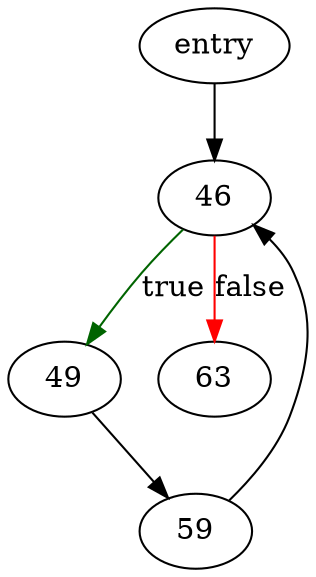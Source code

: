 digraph "analyzeDatabase" {
	// Node definitions.
	2 [label=entry];
	46;
	49;
	59;
	63;

	// Edge definitions.
	2 -> 46;
	46 -> 49 [
		color=darkgreen
		label=true
	];
	46 -> 63 [
		color=red
		label=false
	];
	49 -> 59;
	59 -> 46;
}